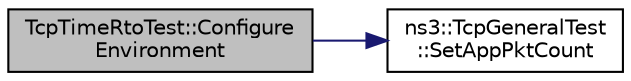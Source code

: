 digraph "TcpTimeRtoTest::ConfigureEnvironment"
{
 // LATEX_PDF_SIZE
  edge [fontname="Helvetica",fontsize="10",labelfontname="Helvetica",labelfontsize="10"];
  node [fontname="Helvetica",fontsize="10",shape=record];
  rankdir="LR";
  Node1 [label="TcpTimeRtoTest::Configure\lEnvironment",height=0.2,width=0.4,color="black", fillcolor="grey75", style="filled", fontcolor="black",tooltip="Change the configuration of the environment."];
  Node1 -> Node2 [color="midnightblue",fontsize="10",style="solid",fontname="Helvetica"];
  Node2 [label="ns3::TcpGeneralTest\l::SetAppPktCount",height=0.2,width=0.4,color="black", fillcolor="white", style="filled",URL="$classns3_1_1_tcp_general_test.html#a256c8df5966f89ed0acfc966cd5d3898",tooltip="Set app packet count."];
}
